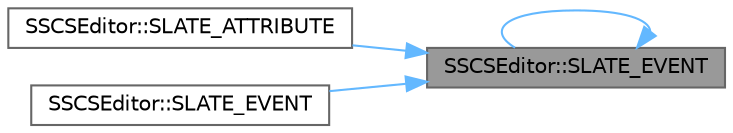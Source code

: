 digraph "SSCSEditor::SLATE_EVENT"
{
 // INTERACTIVE_SVG=YES
 // LATEX_PDF_SIZE
  bgcolor="transparent";
  edge [fontname=Helvetica,fontsize=10,labelfontname=Helvetica,labelfontsize=10];
  node [fontname=Helvetica,fontsize=10,shape=box,height=0.2,width=0.4];
  rankdir="RL";
  Node1 [id="Node000001",label="SSCSEditor::SLATE_EVENT",height=0.2,width=0.4,color="gray40", fillcolor="grey60", style="filled", fontcolor="black",tooltip=" "];
  Node1 -> Node2 [id="edge1_Node000001_Node000002",dir="back",color="steelblue1",style="solid",tooltip=" "];
  Node2 [id="Node000002",label="SSCSEditor::SLATE_ATTRIBUTE",height=0.2,width=0.4,color="grey40", fillcolor="white", style="filled",URL="$d6/d83/classSSCSEditor.html#a7179771c9ee6d8734af3e9f2fc086fe7",tooltip=" "];
  Node1 -> Node1 [id="edge2_Node000001_Node000001",dir="back",color="steelblue1",style="solid",tooltip=" "];
  Node1 -> Node3 [id="edge3_Node000001_Node000003",dir="back",color="steelblue1",style="solid",tooltip=" "];
  Node3 [id="Node000003",label="SSCSEditor::SLATE_EVENT",height=0.2,width=0.4,color="grey40", fillcolor="white", style="filled",URL="$d6/d83/classSSCSEditor.html#a66193ab6819b69ad7196a1db5dd40041",tooltip=" "];
}

